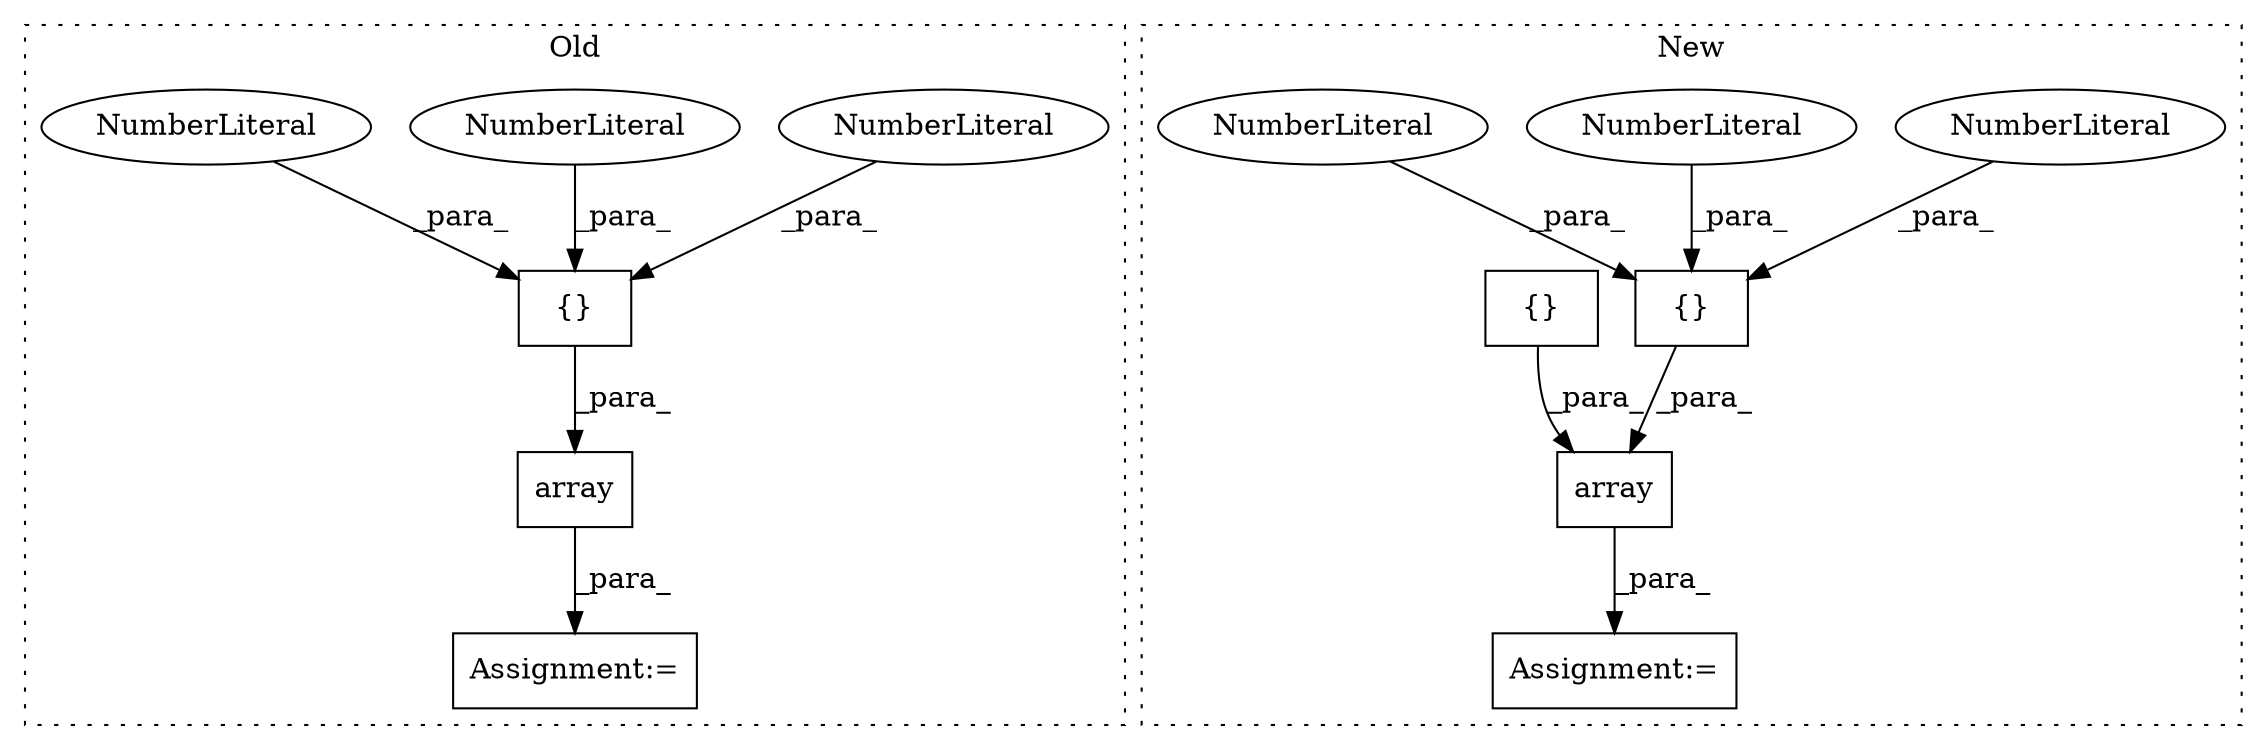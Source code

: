 digraph G {
subgraph cluster0 {
1 [label="{}" a="4" s="11311,11352" l="1,1" shape="box"];
4 [label="Assignment:=" a="7" s="11451" l="1" shape="box"];
6 [label="NumberLiteral" a="34" s="11322" l="10" shape="ellipse"];
7 [label="NumberLiteral" a="34" s="11333" l="10" shape="ellipse"];
8 [label="array" a="32" s="11248,11438" l="6,1" shape="box"];
12 [label="NumberLiteral" a="34" s="11344" l="8" shape="ellipse"];
label = "Old";
style="dotted";
}
subgraph cluster1 {
2 [label="array" a="32" s="11220,11314" l="6,1" shape="box"];
3 [label="Assignment:=" a="7" s="11213" l="1" shape="box"];
5 [label="{}" a="4" s="11292,11302" l="1,1" shape="box"];
9 [label="NumberLiteral" a="34" s="11297" l="3" shape="ellipse"];
10 [label="NumberLiteral" a="34" s="11293" l="1" shape="ellipse"];
11 [label="NumberLiteral" a="34" s="11301" l="1" shape="ellipse"];
13 [label="{}" a="4" s="11268,11278" l="1,1" shape="box"];
label = "New";
style="dotted";
}
1 -> 8 [label="_para_"];
2 -> 3 [label="_para_"];
5 -> 2 [label="_para_"];
6 -> 1 [label="_para_"];
7 -> 1 [label="_para_"];
8 -> 4 [label="_para_"];
9 -> 5 [label="_para_"];
10 -> 5 [label="_para_"];
11 -> 5 [label="_para_"];
12 -> 1 [label="_para_"];
13 -> 2 [label="_para_"];
}